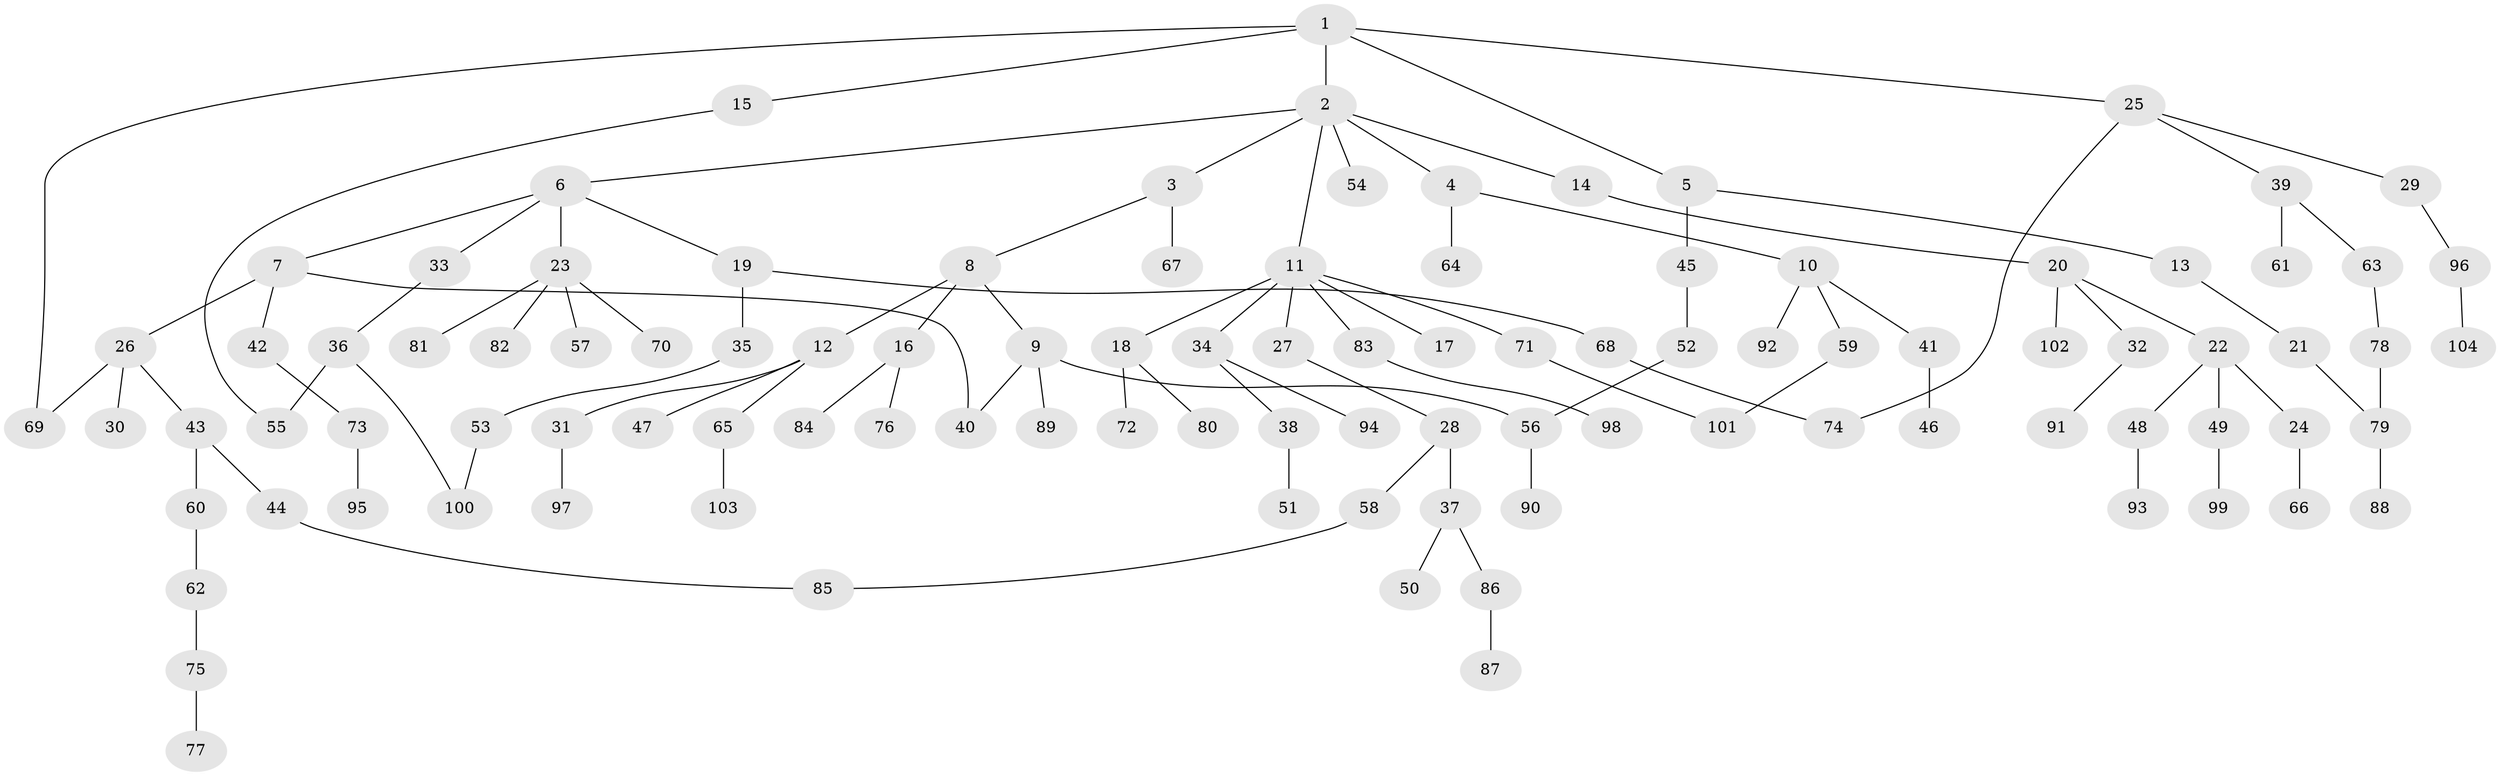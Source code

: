 // Generated by graph-tools (version 1.1) at 2025/13/03/09/25 04:13:29]
// undirected, 104 vertices, 112 edges
graph export_dot {
graph [start="1"]
  node [color=gray90,style=filled];
  1;
  2;
  3;
  4;
  5;
  6;
  7;
  8;
  9;
  10;
  11;
  12;
  13;
  14;
  15;
  16;
  17;
  18;
  19;
  20;
  21;
  22;
  23;
  24;
  25;
  26;
  27;
  28;
  29;
  30;
  31;
  32;
  33;
  34;
  35;
  36;
  37;
  38;
  39;
  40;
  41;
  42;
  43;
  44;
  45;
  46;
  47;
  48;
  49;
  50;
  51;
  52;
  53;
  54;
  55;
  56;
  57;
  58;
  59;
  60;
  61;
  62;
  63;
  64;
  65;
  66;
  67;
  68;
  69;
  70;
  71;
  72;
  73;
  74;
  75;
  76;
  77;
  78;
  79;
  80;
  81;
  82;
  83;
  84;
  85;
  86;
  87;
  88;
  89;
  90;
  91;
  92;
  93;
  94;
  95;
  96;
  97;
  98;
  99;
  100;
  101;
  102;
  103;
  104;
  1 -- 2;
  1 -- 5;
  1 -- 15;
  1 -- 25;
  1 -- 69;
  2 -- 3;
  2 -- 4;
  2 -- 6;
  2 -- 11;
  2 -- 14;
  2 -- 54;
  3 -- 8;
  3 -- 67;
  4 -- 10;
  4 -- 64;
  5 -- 13;
  5 -- 45;
  6 -- 7;
  6 -- 19;
  6 -- 23;
  6 -- 33;
  7 -- 26;
  7 -- 40;
  7 -- 42;
  8 -- 9;
  8 -- 12;
  8 -- 16;
  9 -- 89;
  9 -- 40;
  9 -- 56;
  10 -- 41;
  10 -- 59;
  10 -- 92;
  11 -- 17;
  11 -- 18;
  11 -- 27;
  11 -- 34;
  11 -- 71;
  11 -- 83;
  12 -- 31;
  12 -- 47;
  12 -- 65;
  13 -- 21;
  14 -- 20;
  15 -- 55;
  16 -- 76;
  16 -- 84;
  18 -- 72;
  18 -- 80;
  19 -- 35;
  19 -- 68;
  20 -- 22;
  20 -- 32;
  20 -- 102;
  21 -- 79;
  22 -- 24;
  22 -- 48;
  22 -- 49;
  23 -- 57;
  23 -- 70;
  23 -- 81;
  23 -- 82;
  24 -- 66;
  25 -- 29;
  25 -- 39;
  25 -- 74;
  26 -- 30;
  26 -- 43;
  26 -- 69;
  27 -- 28;
  28 -- 37;
  28 -- 58;
  29 -- 96;
  31 -- 97;
  32 -- 91;
  33 -- 36;
  34 -- 38;
  34 -- 94;
  35 -- 53;
  36 -- 55;
  36 -- 100;
  37 -- 50;
  37 -- 86;
  38 -- 51;
  39 -- 61;
  39 -- 63;
  41 -- 46;
  42 -- 73;
  43 -- 44;
  43 -- 60;
  44 -- 85;
  45 -- 52;
  48 -- 93;
  49 -- 99;
  52 -- 56;
  53 -- 100;
  56 -- 90;
  58 -- 85;
  59 -- 101;
  60 -- 62;
  62 -- 75;
  63 -- 78;
  65 -- 103;
  68 -- 74;
  71 -- 101;
  73 -- 95;
  75 -- 77;
  78 -- 79;
  79 -- 88;
  83 -- 98;
  86 -- 87;
  96 -- 104;
}
